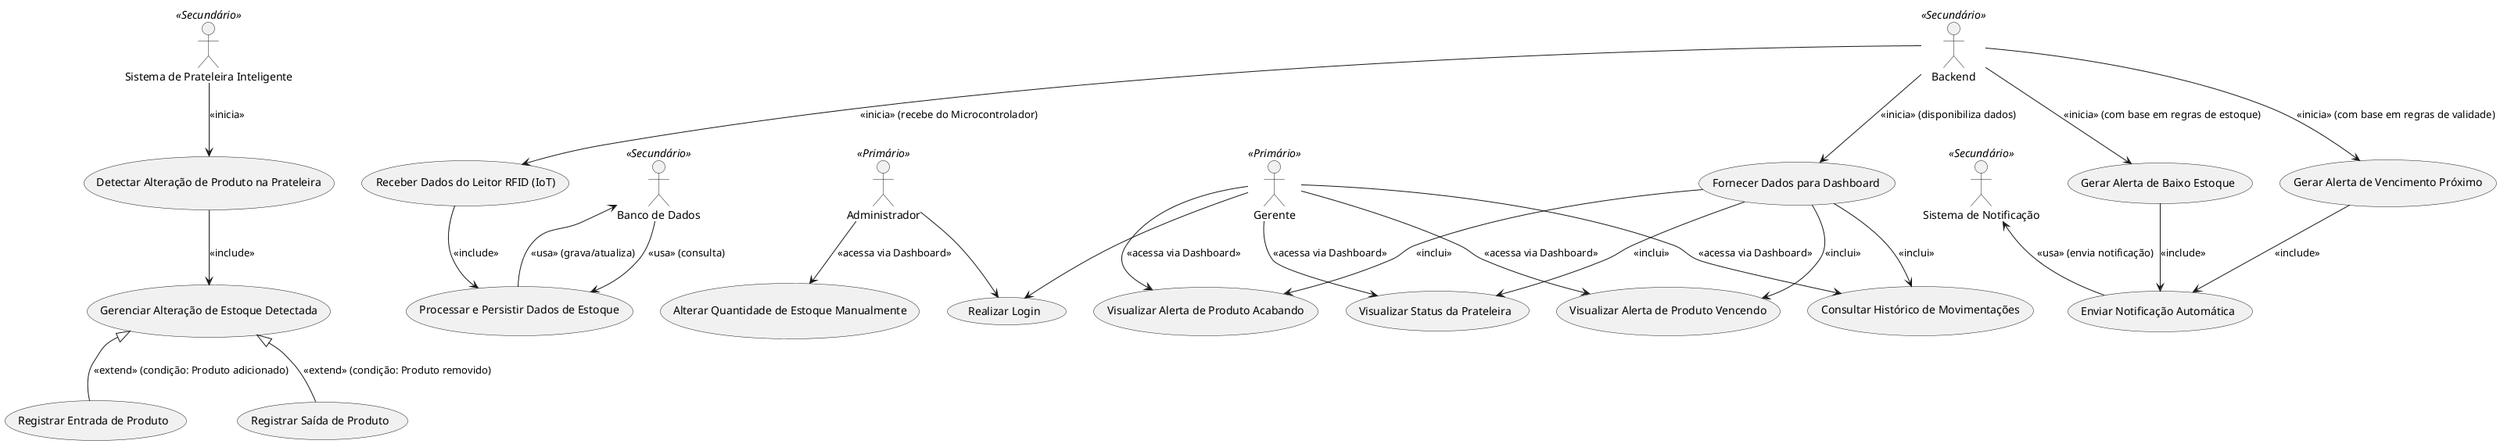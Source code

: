 @startuml
actor "Sistema de Prateleira Inteligente" as SPI <<Secundário>>
actor "Banco de Dados" as BD <<Secundário>>
actor "Gerente" as Gerente <<Primário>>
actor "Administrador" as Admin <<Primário>>
actor "Sistema de Notificação" as NotificacaoSystem <<Secundário>>
actor "Backend" as Backend <<Secundário>>

usecase "Detectar Alteração de Produto na Prateleira" as Detectar
usecase "Gerenciar Alteração de Estoque Detectada" as GerenciarAlteracao
usecase "Registrar Entrada de Produto" as Entrada
usecase "Registrar Saída de Produto" as Saida
usecase "Processar e Persistir Dados de Estoque" as ProcessarPersistir
usecase "Receber Dados do Leitor RFID (IoT)" as ReceberIoT
usecase "Fornecer Dados para Dashboard" as FornecerDashboard
usecase "Realizar Login" as RealizarLogin
usecase "Consultar Histórico de Movimentações" as ConsultarHistorico
usecase "Visualizar Status da Prateleira" as VisualizarStatus
usecase "Visualizar Alerta de Produto Acabando" as VisualizarAlertaAcabando
usecase "Visualizar Alerta de Produto Vencendo" as VisualizarAlertaVencendo
usecase "Alterar Quantidade de Estoque Manualmente" as AlterarEstoque
usecase "Gerar Alerta de Baixo Estoque" as GerarAlertaAcabando
usecase "Gerar Alerta de Vencimento Próximo" as GerarAlertaVencendo
usecase "Enviar Notificação Automática" as EnviarNotificacao

' Relações do Sistema de Prateleira Inteligente (IoT)
SPI --> Detectar : <<inicia>>
Detectar --> GerenciarAlteracao : <<include>>

GerenciarAlteracao <|-- Entrada : <<extend>> (condição: Produto adicionado)
GerenciarAlteracao <|-- Saida : <<extend>> (condição: Produto removido)

' Ajuste: O Backend é o responsável por receber e processar dados, não o SPI diretamente.
' O SPI (Leitor RFID/Microcontrolador) envia dados para o Backend.
Backend --> ReceberIoT : <<inicia>> (recebe do Microcontrolador)
ReceberIoT --> ProcessarPersistir : <<include>>
ProcessarPersistir --> BD : <<usa>> (grava/atualiza)
BD --> ProcessarPersistir : <<usa>> (consulta)

' Relações do Backend com alertas
Backend --> GerarAlertaAcabando : <<inicia>> (com base em regras de estoque)
Backend --> GerarAlertaVencendo : <<inicia>> (com base em regras de validade)
GerarAlertaAcabando --> EnviarNotificacao : <<include>>
GerarAlertaVencendo --> EnviarNotificacao : <<include>>

NotificacaoSystem <-- EnviarNotificacao : <<usa>> (envia notificação)

' Relações com o Dashboard / Usuários
Gerente --> RealizarLogin
Admin --> RealizarLogin

Gerente --> ConsultarHistorico : <<acessa via Dashboard>>
Gerente --> VisualizarStatus : <<acessa via Dashboard>>
Gerente --> VisualizarAlertaAcabando : <<acessa via Dashboard>>
Gerente --> VisualizarAlertaVencendo : <<acessa via Dashboard>>

Admin --> AlterarEstoque : <<acessa via Dashboard>>

Backend --> FornecerDashboard : <<inicia>> (disponibiliza dados)
FornecerDashboard --> ConsultarHistorico : <<inclui>>
FornecerDashboard --> VisualizarStatus : <<inclui>>
FornecerDashboard --> VisualizarAlertaAcabando : <<inclui>>
FornecerDashboard --> VisualizarAlertaVencendo : <<inclui>>

@enduml